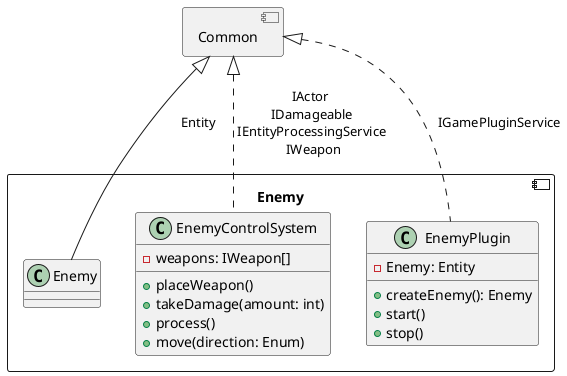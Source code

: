 @startuml
component Common {
}

component Enemy {
    class Enemy {
    }

    class EnemyControlSystem {
    - weapons: IWeapon[]
    + placeWeapon()
    + takeDamage(amount: int)
    + process()
    + move(direction: Enum)
    }

    class EnemyPlugin {
    - Enemy: Entity
    + createEnemy(): Enemy
    + start()
    + stop()
    }

    skinparam SequenceMessageAlign center
    Common <|-- Enemy.Enemy: Entity
    Common <|.. Enemy.EnemyControlSystem: IActor \n IDamageable \n IEntityProcessingService \n IWeapon
    Common <|.. Enemy.EnemyPlugin: IGamePluginService
}



@enduml